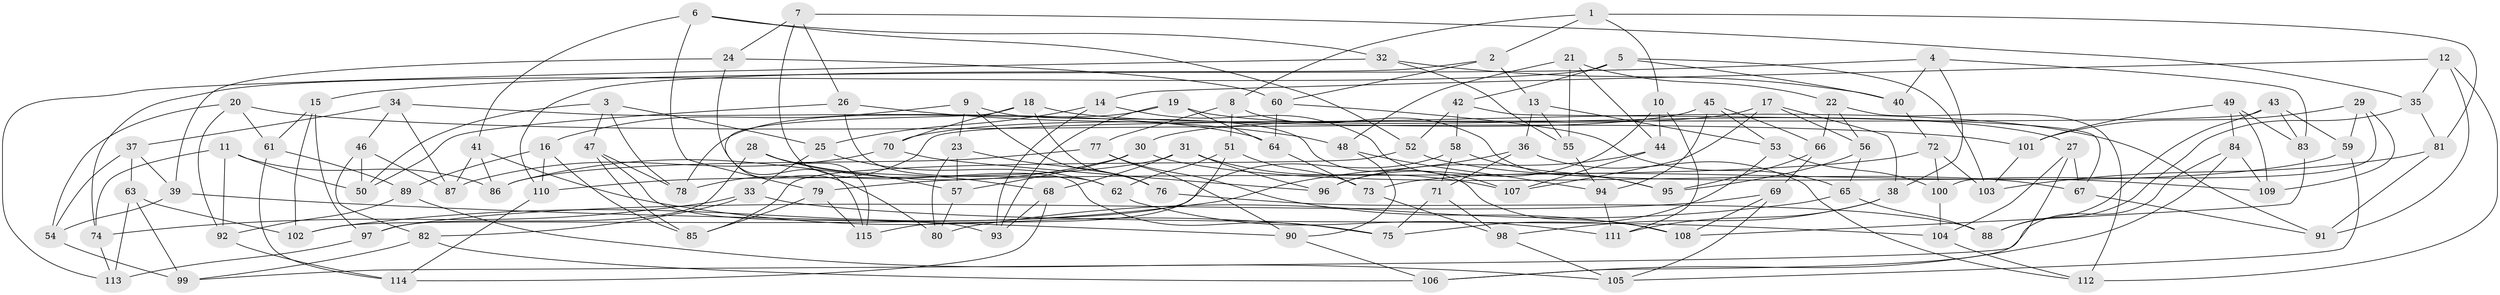 // Generated by graph-tools (version 1.1) at 2025/26/03/09/25 03:26:58]
// undirected, 115 vertices, 230 edges
graph export_dot {
graph [start="1"]
  node [color=gray90,style=filled];
  1;
  2;
  3;
  4;
  5;
  6;
  7;
  8;
  9;
  10;
  11;
  12;
  13;
  14;
  15;
  16;
  17;
  18;
  19;
  20;
  21;
  22;
  23;
  24;
  25;
  26;
  27;
  28;
  29;
  30;
  31;
  32;
  33;
  34;
  35;
  36;
  37;
  38;
  39;
  40;
  41;
  42;
  43;
  44;
  45;
  46;
  47;
  48;
  49;
  50;
  51;
  52;
  53;
  54;
  55;
  56;
  57;
  58;
  59;
  60;
  61;
  62;
  63;
  64;
  65;
  66;
  67;
  68;
  69;
  70;
  71;
  72;
  73;
  74;
  75;
  76;
  77;
  78;
  79;
  80;
  81;
  82;
  83;
  84;
  85;
  86;
  87;
  88;
  89;
  90;
  91;
  92;
  93;
  94;
  95;
  96;
  97;
  98;
  99;
  100;
  101;
  102;
  103;
  104;
  105;
  106;
  107;
  108;
  109;
  110;
  111;
  112;
  113;
  114;
  115;
  1 -- 2;
  1 -- 81;
  1 -- 10;
  1 -- 8;
  2 -- 13;
  2 -- 60;
  2 -- 110;
  3 -- 78;
  3 -- 25;
  3 -- 47;
  3 -- 50;
  4 -- 38;
  4 -- 83;
  4 -- 15;
  4 -- 40;
  5 -- 74;
  5 -- 40;
  5 -- 42;
  5 -- 103;
  6 -- 41;
  6 -- 32;
  6 -- 52;
  6 -- 79;
  7 -- 75;
  7 -- 26;
  7 -- 35;
  7 -- 24;
  8 -- 77;
  8 -- 95;
  8 -- 51;
  9 -- 76;
  9 -- 108;
  9 -- 16;
  9 -- 23;
  10 -- 44;
  10 -- 111;
  10 -- 96;
  11 -- 92;
  11 -- 86;
  11 -- 50;
  11 -- 74;
  12 -- 14;
  12 -- 91;
  12 -- 112;
  12 -- 35;
  13 -- 36;
  13 -- 55;
  13 -- 53;
  14 -- 25;
  14 -- 93;
  14 -- 107;
  15 -- 102;
  15 -- 61;
  15 -- 97;
  16 -- 89;
  16 -- 110;
  16 -- 85;
  17 -- 56;
  17 -- 30;
  17 -- 38;
  17 -- 107;
  18 -- 115;
  18 -- 76;
  18 -- 70;
  18 -- 91;
  19 -- 27;
  19 -- 93;
  19 -- 78;
  19 -- 64;
  20 -- 61;
  20 -- 92;
  20 -- 54;
  20 -- 101;
  21 -- 48;
  21 -- 55;
  21 -- 22;
  21 -- 44;
  22 -- 112;
  22 -- 66;
  22 -- 56;
  23 -- 57;
  23 -- 76;
  23 -- 80;
  24 -- 39;
  24 -- 80;
  24 -- 60;
  25 -- 33;
  25 -- 62;
  26 -- 50;
  26 -- 62;
  26 -- 48;
  27 -- 104;
  27 -- 67;
  27 -- 106;
  28 -- 97;
  28 -- 115;
  28 -- 68;
  28 -- 57;
  29 -- 59;
  29 -- 101;
  29 -- 109;
  29 -- 100;
  30 -- 57;
  30 -- 67;
  30 -- 86;
  31 -- 107;
  31 -- 96;
  31 -- 68;
  31 -- 110;
  32 -- 40;
  32 -- 113;
  32 -- 55;
  33 -- 82;
  33 -- 104;
  33 -- 74;
  34 -- 37;
  34 -- 46;
  34 -- 87;
  34 -- 64;
  35 -- 81;
  35 -- 88;
  36 -- 112;
  36 -- 71;
  36 -- 102;
  37 -- 54;
  37 -- 63;
  37 -- 39;
  38 -- 98;
  38 -- 111;
  39 -- 90;
  39 -- 54;
  40 -- 72;
  41 -- 75;
  41 -- 86;
  41 -- 87;
  42 -- 67;
  42 -- 52;
  42 -- 58;
  43 -- 59;
  43 -- 88;
  43 -- 78;
  43 -- 83;
  44 -- 96;
  44 -- 107;
  45 -- 66;
  45 -- 70;
  45 -- 53;
  45 -- 94;
  46 -- 82;
  46 -- 50;
  46 -- 87;
  47 -- 78;
  47 -- 85;
  47 -- 93;
  48 -- 94;
  48 -- 90;
  49 -- 109;
  49 -- 101;
  49 -- 84;
  49 -- 83;
  51 -- 62;
  51 -- 73;
  51 -- 115;
  52 -- 85;
  52 -- 109;
  53 -- 100;
  53 -- 75;
  54 -- 99;
  55 -- 94;
  56 -- 95;
  56 -- 65;
  57 -- 80;
  58 -- 71;
  58 -- 102;
  58 -- 95;
  59 -- 73;
  59 -- 105;
  60 -- 64;
  60 -- 65;
  61 -- 114;
  61 -- 89;
  62 -- 111;
  63 -- 102;
  63 -- 99;
  63 -- 113;
  64 -- 73;
  65 -- 80;
  65 -- 88;
  66 -- 95;
  66 -- 69;
  67 -- 91;
  68 -- 114;
  68 -- 93;
  69 -- 105;
  69 -- 108;
  69 -- 97;
  70 -- 96;
  70 -- 87;
  71 -- 75;
  71 -- 98;
  72 -- 100;
  72 -- 103;
  72 -- 79;
  73 -- 98;
  74 -- 113;
  76 -- 88;
  77 -- 86;
  77 -- 90;
  77 -- 108;
  79 -- 115;
  79 -- 85;
  81 -- 103;
  81 -- 91;
  82 -- 106;
  82 -- 99;
  83 -- 108;
  84 -- 109;
  84 -- 99;
  84 -- 106;
  89 -- 105;
  89 -- 92;
  90 -- 106;
  92 -- 114;
  94 -- 111;
  97 -- 113;
  98 -- 105;
  100 -- 104;
  101 -- 103;
  104 -- 112;
  110 -- 114;
}
